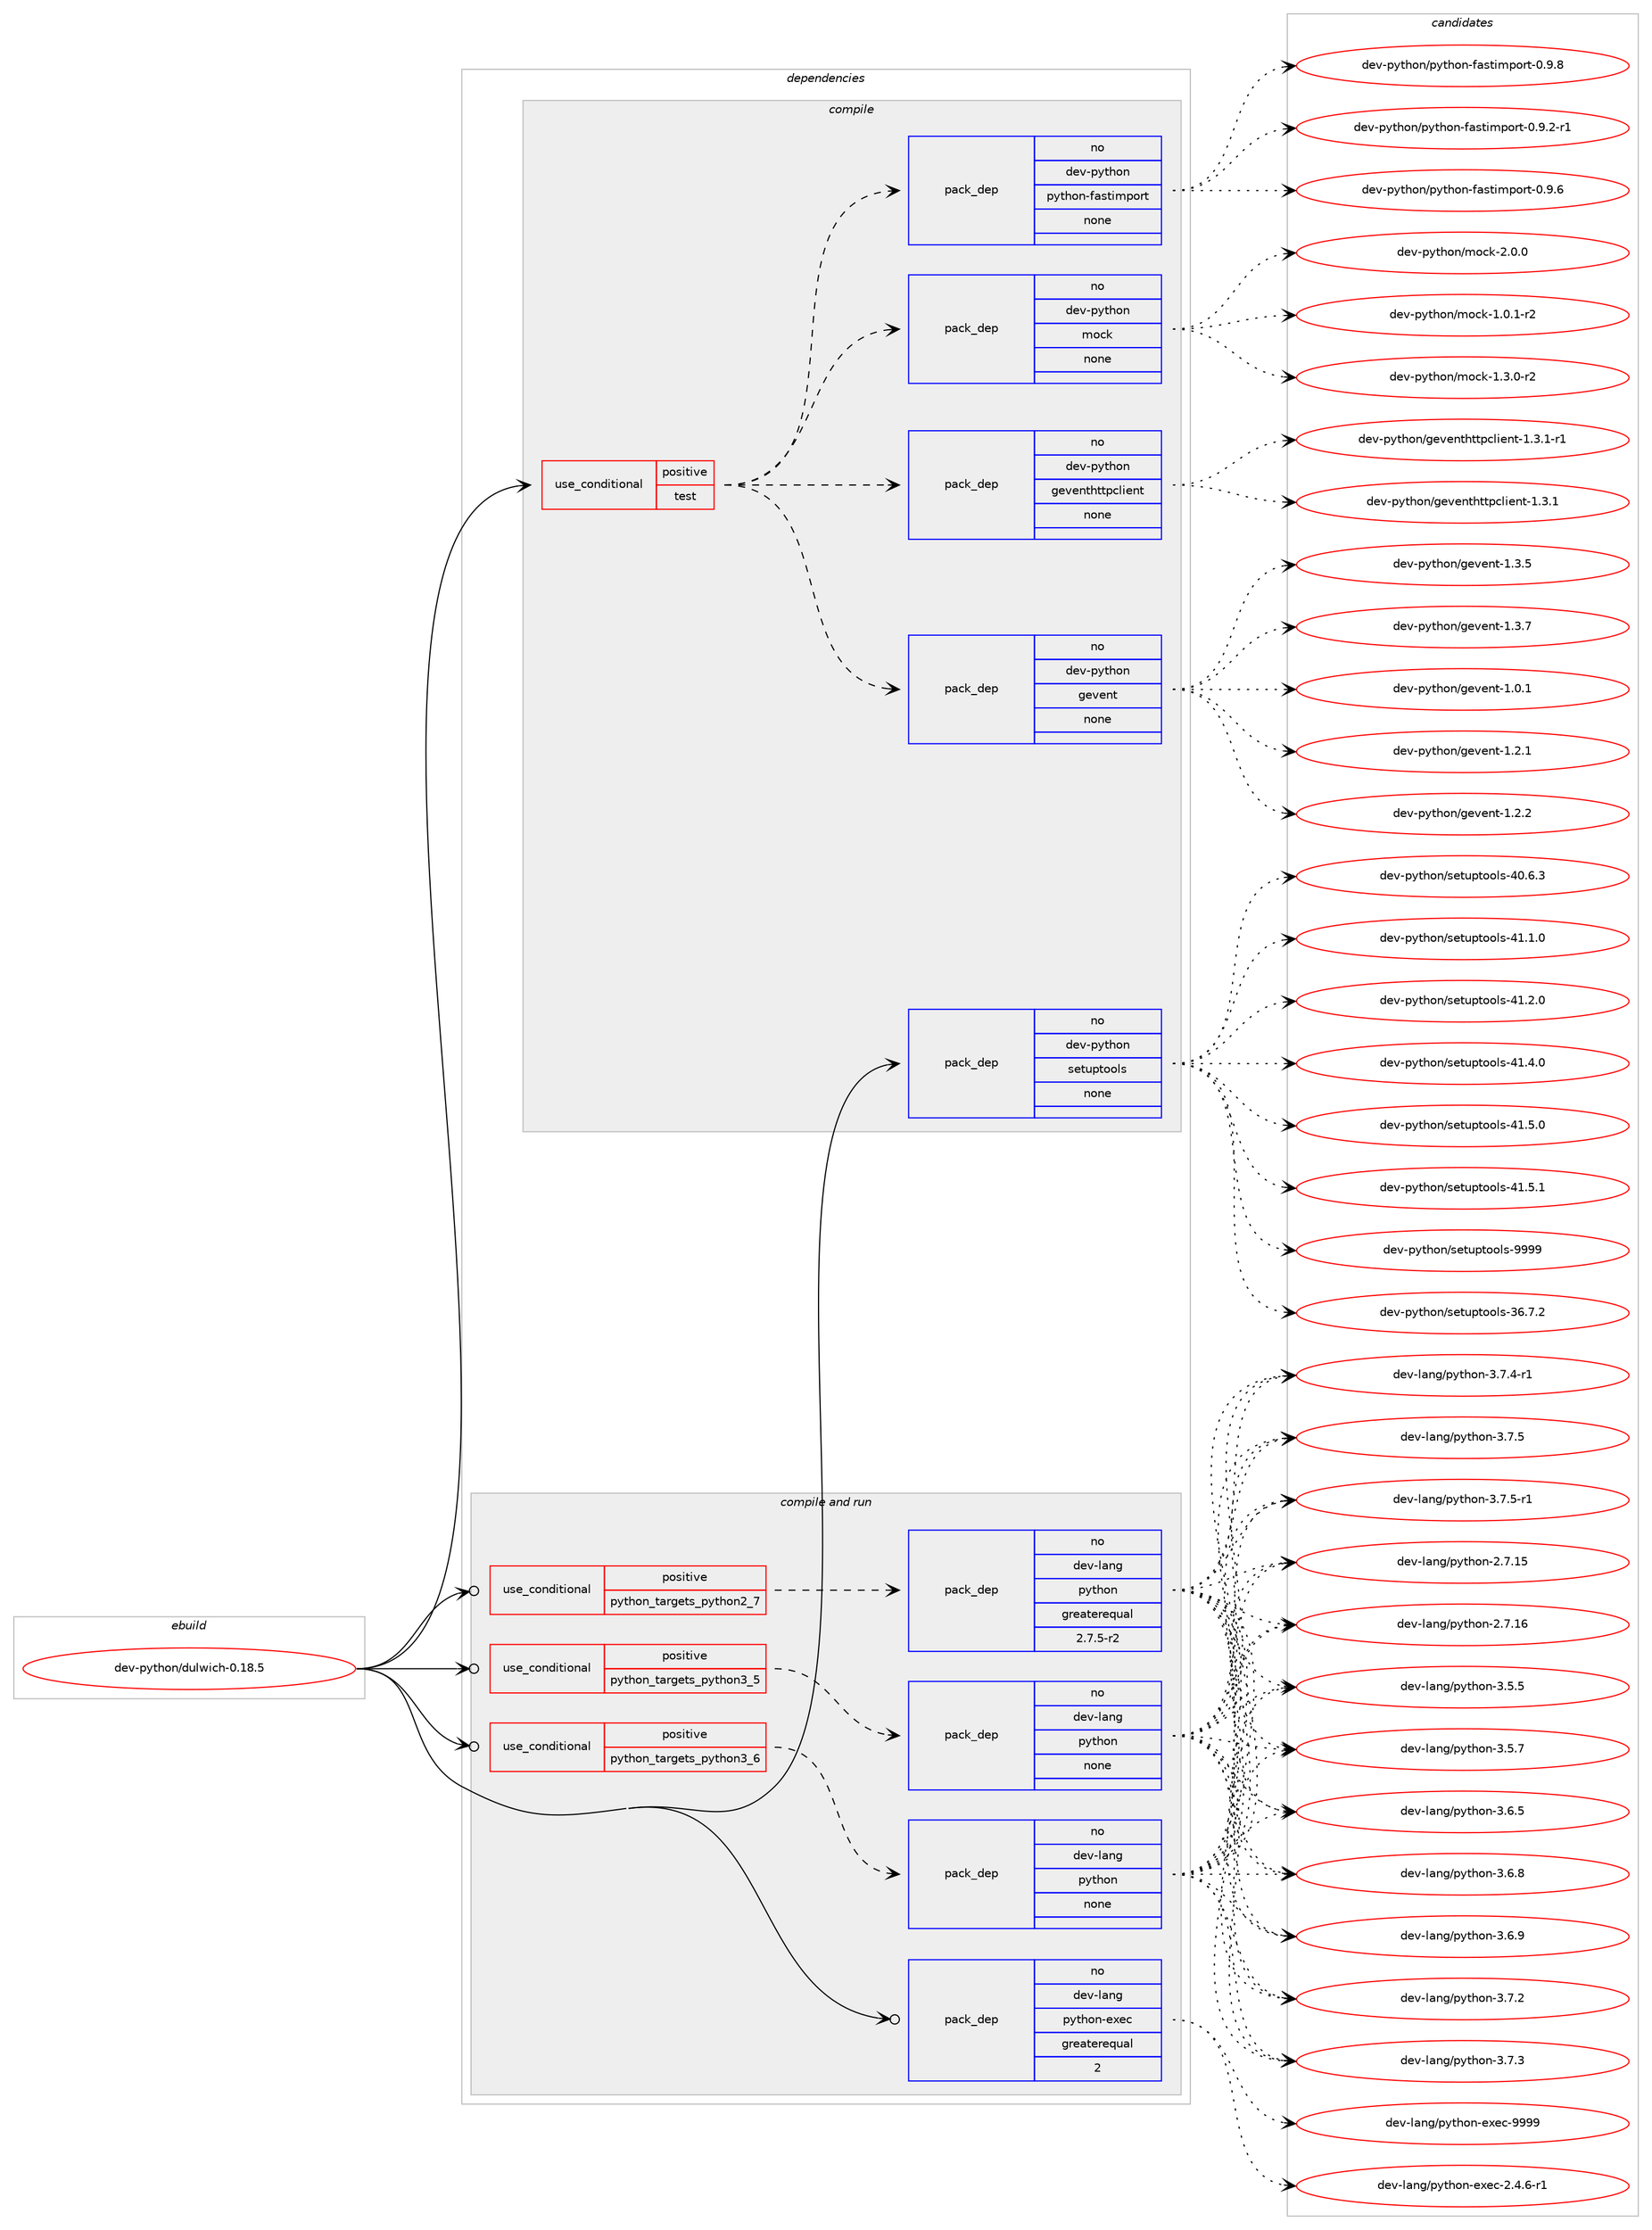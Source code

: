 digraph prolog {

# *************
# Graph options
# *************

newrank=true;
concentrate=true;
compound=true;
graph [rankdir=LR,fontname=Helvetica,fontsize=10,ranksep=1.5];#, ranksep=2.5, nodesep=0.2];
edge  [arrowhead=vee];
node  [fontname=Helvetica,fontsize=10];

# **********
# The ebuild
# **********

subgraph cluster_leftcol {
color=gray;
rank=same;
label=<<i>ebuild</i>>;
id [label="dev-python/dulwich-0.18.5", color=red, width=4, href="../dev-python/dulwich-0.18.5.svg"];
}

# ****************
# The dependencies
# ****************

subgraph cluster_midcol {
color=gray;
label=<<i>dependencies</i>>;
subgraph cluster_compile {
fillcolor="#eeeeee";
style=filled;
label=<<i>compile</i>>;
subgraph cond138870 {
dependency602949 [label=<<TABLE BORDER="0" CELLBORDER="1" CELLSPACING="0" CELLPADDING="4"><TR><TD ROWSPAN="3" CELLPADDING="10">use_conditional</TD></TR><TR><TD>positive</TD></TR><TR><TD>test</TD></TR></TABLE>>, shape=none, color=red];
subgraph pack452284 {
dependency602950 [label=<<TABLE BORDER="0" CELLBORDER="1" CELLSPACING="0" CELLPADDING="4" WIDTH="220"><TR><TD ROWSPAN="6" CELLPADDING="30">pack_dep</TD></TR><TR><TD WIDTH="110">no</TD></TR><TR><TD>dev-python</TD></TR><TR><TD>gevent</TD></TR><TR><TD>none</TD></TR><TR><TD></TD></TR></TABLE>>, shape=none, color=blue];
}
dependency602949:e -> dependency602950:w [weight=20,style="dashed",arrowhead="vee"];
subgraph pack452285 {
dependency602951 [label=<<TABLE BORDER="0" CELLBORDER="1" CELLSPACING="0" CELLPADDING="4" WIDTH="220"><TR><TD ROWSPAN="6" CELLPADDING="30">pack_dep</TD></TR><TR><TD WIDTH="110">no</TD></TR><TR><TD>dev-python</TD></TR><TR><TD>geventhttpclient</TD></TR><TR><TD>none</TD></TR><TR><TD></TD></TR></TABLE>>, shape=none, color=blue];
}
dependency602949:e -> dependency602951:w [weight=20,style="dashed",arrowhead="vee"];
subgraph pack452286 {
dependency602952 [label=<<TABLE BORDER="0" CELLBORDER="1" CELLSPACING="0" CELLPADDING="4" WIDTH="220"><TR><TD ROWSPAN="6" CELLPADDING="30">pack_dep</TD></TR><TR><TD WIDTH="110">no</TD></TR><TR><TD>dev-python</TD></TR><TR><TD>mock</TD></TR><TR><TD>none</TD></TR><TR><TD></TD></TR></TABLE>>, shape=none, color=blue];
}
dependency602949:e -> dependency602952:w [weight=20,style="dashed",arrowhead="vee"];
subgraph pack452287 {
dependency602953 [label=<<TABLE BORDER="0" CELLBORDER="1" CELLSPACING="0" CELLPADDING="4" WIDTH="220"><TR><TD ROWSPAN="6" CELLPADDING="30">pack_dep</TD></TR><TR><TD WIDTH="110">no</TD></TR><TR><TD>dev-python</TD></TR><TR><TD>python-fastimport</TD></TR><TR><TD>none</TD></TR><TR><TD></TD></TR></TABLE>>, shape=none, color=blue];
}
dependency602949:e -> dependency602953:w [weight=20,style="dashed",arrowhead="vee"];
}
id:e -> dependency602949:w [weight=20,style="solid",arrowhead="vee"];
subgraph pack452288 {
dependency602954 [label=<<TABLE BORDER="0" CELLBORDER="1" CELLSPACING="0" CELLPADDING="4" WIDTH="220"><TR><TD ROWSPAN="6" CELLPADDING="30">pack_dep</TD></TR><TR><TD WIDTH="110">no</TD></TR><TR><TD>dev-python</TD></TR><TR><TD>setuptools</TD></TR><TR><TD>none</TD></TR><TR><TD></TD></TR></TABLE>>, shape=none, color=blue];
}
id:e -> dependency602954:w [weight=20,style="solid",arrowhead="vee"];
}
subgraph cluster_compileandrun {
fillcolor="#eeeeee";
style=filled;
label=<<i>compile and run</i>>;
subgraph cond138871 {
dependency602955 [label=<<TABLE BORDER="0" CELLBORDER="1" CELLSPACING="0" CELLPADDING="4"><TR><TD ROWSPAN="3" CELLPADDING="10">use_conditional</TD></TR><TR><TD>positive</TD></TR><TR><TD>python_targets_python2_7</TD></TR></TABLE>>, shape=none, color=red];
subgraph pack452289 {
dependency602956 [label=<<TABLE BORDER="0" CELLBORDER="1" CELLSPACING="0" CELLPADDING="4" WIDTH="220"><TR><TD ROWSPAN="6" CELLPADDING="30">pack_dep</TD></TR><TR><TD WIDTH="110">no</TD></TR><TR><TD>dev-lang</TD></TR><TR><TD>python</TD></TR><TR><TD>greaterequal</TD></TR><TR><TD>2.7.5-r2</TD></TR></TABLE>>, shape=none, color=blue];
}
dependency602955:e -> dependency602956:w [weight=20,style="dashed",arrowhead="vee"];
}
id:e -> dependency602955:w [weight=20,style="solid",arrowhead="odotvee"];
subgraph cond138872 {
dependency602957 [label=<<TABLE BORDER="0" CELLBORDER="1" CELLSPACING="0" CELLPADDING="4"><TR><TD ROWSPAN="3" CELLPADDING="10">use_conditional</TD></TR><TR><TD>positive</TD></TR><TR><TD>python_targets_python3_5</TD></TR></TABLE>>, shape=none, color=red];
subgraph pack452290 {
dependency602958 [label=<<TABLE BORDER="0" CELLBORDER="1" CELLSPACING="0" CELLPADDING="4" WIDTH="220"><TR><TD ROWSPAN="6" CELLPADDING="30">pack_dep</TD></TR><TR><TD WIDTH="110">no</TD></TR><TR><TD>dev-lang</TD></TR><TR><TD>python</TD></TR><TR><TD>none</TD></TR><TR><TD></TD></TR></TABLE>>, shape=none, color=blue];
}
dependency602957:e -> dependency602958:w [weight=20,style="dashed",arrowhead="vee"];
}
id:e -> dependency602957:w [weight=20,style="solid",arrowhead="odotvee"];
subgraph cond138873 {
dependency602959 [label=<<TABLE BORDER="0" CELLBORDER="1" CELLSPACING="0" CELLPADDING="4"><TR><TD ROWSPAN="3" CELLPADDING="10">use_conditional</TD></TR><TR><TD>positive</TD></TR><TR><TD>python_targets_python3_6</TD></TR></TABLE>>, shape=none, color=red];
subgraph pack452291 {
dependency602960 [label=<<TABLE BORDER="0" CELLBORDER="1" CELLSPACING="0" CELLPADDING="4" WIDTH="220"><TR><TD ROWSPAN="6" CELLPADDING="30">pack_dep</TD></TR><TR><TD WIDTH="110">no</TD></TR><TR><TD>dev-lang</TD></TR><TR><TD>python</TD></TR><TR><TD>none</TD></TR><TR><TD></TD></TR></TABLE>>, shape=none, color=blue];
}
dependency602959:e -> dependency602960:w [weight=20,style="dashed",arrowhead="vee"];
}
id:e -> dependency602959:w [weight=20,style="solid",arrowhead="odotvee"];
subgraph pack452292 {
dependency602961 [label=<<TABLE BORDER="0" CELLBORDER="1" CELLSPACING="0" CELLPADDING="4" WIDTH="220"><TR><TD ROWSPAN="6" CELLPADDING="30">pack_dep</TD></TR><TR><TD WIDTH="110">no</TD></TR><TR><TD>dev-lang</TD></TR><TR><TD>python-exec</TD></TR><TR><TD>greaterequal</TD></TR><TR><TD>2</TD></TR></TABLE>>, shape=none, color=blue];
}
id:e -> dependency602961:w [weight=20,style="solid",arrowhead="odotvee"];
}
subgraph cluster_run {
fillcolor="#eeeeee";
style=filled;
label=<<i>run</i>>;
}
}

# **************
# The candidates
# **************

subgraph cluster_choices {
rank=same;
color=gray;
label=<<i>candidates</i>>;

subgraph choice452284 {
color=black;
nodesep=1;
choice1001011184511212111610411111047103101118101110116454946484649 [label="dev-python/gevent-1.0.1", color=red, width=4,href="../dev-python/gevent-1.0.1.svg"];
choice1001011184511212111610411111047103101118101110116454946504649 [label="dev-python/gevent-1.2.1", color=red, width=4,href="../dev-python/gevent-1.2.1.svg"];
choice1001011184511212111610411111047103101118101110116454946504650 [label="dev-python/gevent-1.2.2", color=red, width=4,href="../dev-python/gevent-1.2.2.svg"];
choice1001011184511212111610411111047103101118101110116454946514653 [label="dev-python/gevent-1.3.5", color=red, width=4,href="../dev-python/gevent-1.3.5.svg"];
choice1001011184511212111610411111047103101118101110116454946514655 [label="dev-python/gevent-1.3.7", color=red, width=4,href="../dev-python/gevent-1.3.7.svg"];
dependency602950:e -> choice1001011184511212111610411111047103101118101110116454946484649:w [style=dotted,weight="100"];
dependency602950:e -> choice1001011184511212111610411111047103101118101110116454946504649:w [style=dotted,weight="100"];
dependency602950:e -> choice1001011184511212111610411111047103101118101110116454946504650:w [style=dotted,weight="100"];
dependency602950:e -> choice1001011184511212111610411111047103101118101110116454946514653:w [style=dotted,weight="100"];
dependency602950:e -> choice1001011184511212111610411111047103101118101110116454946514655:w [style=dotted,weight="100"];
}
subgraph choice452285 {
color=black;
nodesep=1;
choice100101118451121211161041111104710310111810111011610411611611299108105101110116454946514649 [label="dev-python/geventhttpclient-1.3.1", color=red, width=4,href="../dev-python/geventhttpclient-1.3.1.svg"];
choice1001011184511212111610411111047103101118101110116104116116112991081051011101164549465146494511449 [label="dev-python/geventhttpclient-1.3.1-r1", color=red, width=4,href="../dev-python/geventhttpclient-1.3.1-r1.svg"];
dependency602951:e -> choice100101118451121211161041111104710310111810111011610411611611299108105101110116454946514649:w [style=dotted,weight="100"];
dependency602951:e -> choice1001011184511212111610411111047103101118101110116104116116112991081051011101164549465146494511449:w [style=dotted,weight="100"];
}
subgraph choice452286 {
color=black;
nodesep=1;
choice1001011184511212111610411111047109111991074549464846494511450 [label="dev-python/mock-1.0.1-r2", color=red, width=4,href="../dev-python/mock-1.0.1-r2.svg"];
choice1001011184511212111610411111047109111991074549465146484511450 [label="dev-python/mock-1.3.0-r2", color=red, width=4,href="../dev-python/mock-1.3.0-r2.svg"];
choice100101118451121211161041111104710911199107455046484648 [label="dev-python/mock-2.0.0", color=red, width=4,href="../dev-python/mock-2.0.0.svg"];
dependency602952:e -> choice1001011184511212111610411111047109111991074549464846494511450:w [style=dotted,weight="100"];
dependency602952:e -> choice1001011184511212111610411111047109111991074549465146484511450:w [style=dotted,weight="100"];
dependency602952:e -> choice100101118451121211161041111104710911199107455046484648:w [style=dotted,weight="100"];
}
subgraph choice452287 {
color=black;
nodesep=1;
choice100101118451121211161041111104711212111610411111045102971151161051091121111141164548465746504511449 [label="dev-python/python-fastimport-0.9.2-r1", color=red, width=4,href="../dev-python/python-fastimport-0.9.2-r1.svg"];
choice10010111845112121116104111110471121211161041111104510297115116105109112111114116454846574654 [label="dev-python/python-fastimport-0.9.6", color=red, width=4,href="../dev-python/python-fastimport-0.9.6.svg"];
choice10010111845112121116104111110471121211161041111104510297115116105109112111114116454846574656 [label="dev-python/python-fastimport-0.9.8", color=red, width=4,href="../dev-python/python-fastimport-0.9.8.svg"];
dependency602953:e -> choice100101118451121211161041111104711212111610411111045102971151161051091121111141164548465746504511449:w [style=dotted,weight="100"];
dependency602953:e -> choice10010111845112121116104111110471121211161041111104510297115116105109112111114116454846574654:w [style=dotted,weight="100"];
dependency602953:e -> choice10010111845112121116104111110471121211161041111104510297115116105109112111114116454846574656:w [style=dotted,weight="100"];
}
subgraph choice452288 {
color=black;
nodesep=1;
choice100101118451121211161041111104711510111611711211611111110811545515446554650 [label="dev-python/setuptools-36.7.2", color=red, width=4,href="../dev-python/setuptools-36.7.2.svg"];
choice100101118451121211161041111104711510111611711211611111110811545524846544651 [label="dev-python/setuptools-40.6.3", color=red, width=4,href="../dev-python/setuptools-40.6.3.svg"];
choice100101118451121211161041111104711510111611711211611111110811545524946494648 [label="dev-python/setuptools-41.1.0", color=red, width=4,href="../dev-python/setuptools-41.1.0.svg"];
choice100101118451121211161041111104711510111611711211611111110811545524946504648 [label="dev-python/setuptools-41.2.0", color=red, width=4,href="../dev-python/setuptools-41.2.0.svg"];
choice100101118451121211161041111104711510111611711211611111110811545524946524648 [label="dev-python/setuptools-41.4.0", color=red, width=4,href="../dev-python/setuptools-41.4.0.svg"];
choice100101118451121211161041111104711510111611711211611111110811545524946534648 [label="dev-python/setuptools-41.5.0", color=red, width=4,href="../dev-python/setuptools-41.5.0.svg"];
choice100101118451121211161041111104711510111611711211611111110811545524946534649 [label="dev-python/setuptools-41.5.1", color=red, width=4,href="../dev-python/setuptools-41.5.1.svg"];
choice10010111845112121116104111110471151011161171121161111111081154557575757 [label="dev-python/setuptools-9999", color=red, width=4,href="../dev-python/setuptools-9999.svg"];
dependency602954:e -> choice100101118451121211161041111104711510111611711211611111110811545515446554650:w [style=dotted,weight="100"];
dependency602954:e -> choice100101118451121211161041111104711510111611711211611111110811545524846544651:w [style=dotted,weight="100"];
dependency602954:e -> choice100101118451121211161041111104711510111611711211611111110811545524946494648:w [style=dotted,weight="100"];
dependency602954:e -> choice100101118451121211161041111104711510111611711211611111110811545524946504648:w [style=dotted,weight="100"];
dependency602954:e -> choice100101118451121211161041111104711510111611711211611111110811545524946524648:w [style=dotted,weight="100"];
dependency602954:e -> choice100101118451121211161041111104711510111611711211611111110811545524946534648:w [style=dotted,weight="100"];
dependency602954:e -> choice100101118451121211161041111104711510111611711211611111110811545524946534649:w [style=dotted,weight="100"];
dependency602954:e -> choice10010111845112121116104111110471151011161171121161111111081154557575757:w [style=dotted,weight="100"];
}
subgraph choice452289 {
color=black;
nodesep=1;
choice10010111845108971101034711212111610411111045504655464953 [label="dev-lang/python-2.7.15", color=red, width=4,href="../dev-lang/python-2.7.15.svg"];
choice10010111845108971101034711212111610411111045504655464954 [label="dev-lang/python-2.7.16", color=red, width=4,href="../dev-lang/python-2.7.16.svg"];
choice100101118451089711010347112121116104111110455146534653 [label="dev-lang/python-3.5.5", color=red, width=4,href="../dev-lang/python-3.5.5.svg"];
choice100101118451089711010347112121116104111110455146534655 [label="dev-lang/python-3.5.7", color=red, width=4,href="../dev-lang/python-3.5.7.svg"];
choice100101118451089711010347112121116104111110455146544653 [label="dev-lang/python-3.6.5", color=red, width=4,href="../dev-lang/python-3.6.5.svg"];
choice100101118451089711010347112121116104111110455146544656 [label="dev-lang/python-3.6.8", color=red, width=4,href="../dev-lang/python-3.6.8.svg"];
choice100101118451089711010347112121116104111110455146544657 [label="dev-lang/python-3.6.9", color=red, width=4,href="../dev-lang/python-3.6.9.svg"];
choice100101118451089711010347112121116104111110455146554650 [label="dev-lang/python-3.7.2", color=red, width=4,href="../dev-lang/python-3.7.2.svg"];
choice100101118451089711010347112121116104111110455146554651 [label="dev-lang/python-3.7.3", color=red, width=4,href="../dev-lang/python-3.7.3.svg"];
choice1001011184510897110103471121211161041111104551465546524511449 [label="dev-lang/python-3.7.4-r1", color=red, width=4,href="../dev-lang/python-3.7.4-r1.svg"];
choice100101118451089711010347112121116104111110455146554653 [label="dev-lang/python-3.7.5", color=red, width=4,href="../dev-lang/python-3.7.5.svg"];
choice1001011184510897110103471121211161041111104551465546534511449 [label="dev-lang/python-3.7.5-r1", color=red, width=4,href="../dev-lang/python-3.7.5-r1.svg"];
dependency602956:e -> choice10010111845108971101034711212111610411111045504655464953:w [style=dotted,weight="100"];
dependency602956:e -> choice10010111845108971101034711212111610411111045504655464954:w [style=dotted,weight="100"];
dependency602956:e -> choice100101118451089711010347112121116104111110455146534653:w [style=dotted,weight="100"];
dependency602956:e -> choice100101118451089711010347112121116104111110455146534655:w [style=dotted,weight="100"];
dependency602956:e -> choice100101118451089711010347112121116104111110455146544653:w [style=dotted,weight="100"];
dependency602956:e -> choice100101118451089711010347112121116104111110455146544656:w [style=dotted,weight="100"];
dependency602956:e -> choice100101118451089711010347112121116104111110455146544657:w [style=dotted,weight="100"];
dependency602956:e -> choice100101118451089711010347112121116104111110455146554650:w [style=dotted,weight="100"];
dependency602956:e -> choice100101118451089711010347112121116104111110455146554651:w [style=dotted,weight="100"];
dependency602956:e -> choice1001011184510897110103471121211161041111104551465546524511449:w [style=dotted,weight="100"];
dependency602956:e -> choice100101118451089711010347112121116104111110455146554653:w [style=dotted,weight="100"];
dependency602956:e -> choice1001011184510897110103471121211161041111104551465546534511449:w [style=dotted,weight="100"];
}
subgraph choice452290 {
color=black;
nodesep=1;
choice10010111845108971101034711212111610411111045504655464953 [label="dev-lang/python-2.7.15", color=red, width=4,href="../dev-lang/python-2.7.15.svg"];
choice10010111845108971101034711212111610411111045504655464954 [label="dev-lang/python-2.7.16", color=red, width=4,href="../dev-lang/python-2.7.16.svg"];
choice100101118451089711010347112121116104111110455146534653 [label="dev-lang/python-3.5.5", color=red, width=4,href="../dev-lang/python-3.5.5.svg"];
choice100101118451089711010347112121116104111110455146534655 [label="dev-lang/python-3.5.7", color=red, width=4,href="../dev-lang/python-3.5.7.svg"];
choice100101118451089711010347112121116104111110455146544653 [label="dev-lang/python-3.6.5", color=red, width=4,href="../dev-lang/python-3.6.5.svg"];
choice100101118451089711010347112121116104111110455146544656 [label="dev-lang/python-3.6.8", color=red, width=4,href="../dev-lang/python-3.6.8.svg"];
choice100101118451089711010347112121116104111110455146544657 [label="dev-lang/python-3.6.9", color=red, width=4,href="../dev-lang/python-3.6.9.svg"];
choice100101118451089711010347112121116104111110455146554650 [label="dev-lang/python-3.7.2", color=red, width=4,href="../dev-lang/python-3.7.2.svg"];
choice100101118451089711010347112121116104111110455146554651 [label="dev-lang/python-3.7.3", color=red, width=4,href="../dev-lang/python-3.7.3.svg"];
choice1001011184510897110103471121211161041111104551465546524511449 [label="dev-lang/python-3.7.4-r1", color=red, width=4,href="../dev-lang/python-3.7.4-r1.svg"];
choice100101118451089711010347112121116104111110455146554653 [label="dev-lang/python-3.7.5", color=red, width=4,href="../dev-lang/python-3.7.5.svg"];
choice1001011184510897110103471121211161041111104551465546534511449 [label="dev-lang/python-3.7.5-r1", color=red, width=4,href="../dev-lang/python-3.7.5-r1.svg"];
dependency602958:e -> choice10010111845108971101034711212111610411111045504655464953:w [style=dotted,weight="100"];
dependency602958:e -> choice10010111845108971101034711212111610411111045504655464954:w [style=dotted,weight="100"];
dependency602958:e -> choice100101118451089711010347112121116104111110455146534653:w [style=dotted,weight="100"];
dependency602958:e -> choice100101118451089711010347112121116104111110455146534655:w [style=dotted,weight="100"];
dependency602958:e -> choice100101118451089711010347112121116104111110455146544653:w [style=dotted,weight="100"];
dependency602958:e -> choice100101118451089711010347112121116104111110455146544656:w [style=dotted,weight="100"];
dependency602958:e -> choice100101118451089711010347112121116104111110455146544657:w [style=dotted,weight="100"];
dependency602958:e -> choice100101118451089711010347112121116104111110455146554650:w [style=dotted,weight="100"];
dependency602958:e -> choice100101118451089711010347112121116104111110455146554651:w [style=dotted,weight="100"];
dependency602958:e -> choice1001011184510897110103471121211161041111104551465546524511449:w [style=dotted,weight="100"];
dependency602958:e -> choice100101118451089711010347112121116104111110455146554653:w [style=dotted,weight="100"];
dependency602958:e -> choice1001011184510897110103471121211161041111104551465546534511449:w [style=dotted,weight="100"];
}
subgraph choice452291 {
color=black;
nodesep=1;
choice10010111845108971101034711212111610411111045504655464953 [label="dev-lang/python-2.7.15", color=red, width=4,href="../dev-lang/python-2.7.15.svg"];
choice10010111845108971101034711212111610411111045504655464954 [label="dev-lang/python-2.7.16", color=red, width=4,href="../dev-lang/python-2.7.16.svg"];
choice100101118451089711010347112121116104111110455146534653 [label="dev-lang/python-3.5.5", color=red, width=4,href="../dev-lang/python-3.5.5.svg"];
choice100101118451089711010347112121116104111110455146534655 [label="dev-lang/python-3.5.7", color=red, width=4,href="../dev-lang/python-3.5.7.svg"];
choice100101118451089711010347112121116104111110455146544653 [label="dev-lang/python-3.6.5", color=red, width=4,href="../dev-lang/python-3.6.5.svg"];
choice100101118451089711010347112121116104111110455146544656 [label="dev-lang/python-3.6.8", color=red, width=4,href="../dev-lang/python-3.6.8.svg"];
choice100101118451089711010347112121116104111110455146544657 [label="dev-lang/python-3.6.9", color=red, width=4,href="../dev-lang/python-3.6.9.svg"];
choice100101118451089711010347112121116104111110455146554650 [label="dev-lang/python-3.7.2", color=red, width=4,href="../dev-lang/python-3.7.2.svg"];
choice100101118451089711010347112121116104111110455146554651 [label="dev-lang/python-3.7.3", color=red, width=4,href="../dev-lang/python-3.7.3.svg"];
choice1001011184510897110103471121211161041111104551465546524511449 [label="dev-lang/python-3.7.4-r1", color=red, width=4,href="../dev-lang/python-3.7.4-r1.svg"];
choice100101118451089711010347112121116104111110455146554653 [label="dev-lang/python-3.7.5", color=red, width=4,href="../dev-lang/python-3.7.5.svg"];
choice1001011184510897110103471121211161041111104551465546534511449 [label="dev-lang/python-3.7.5-r1", color=red, width=4,href="../dev-lang/python-3.7.5-r1.svg"];
dependency602960:e -> choice10010111845108971101034711212111610411111045504655464953:w [style=dotted,weight="100"];
dependency602960:e -> choice10010111845108971101034711212111610411111045504655464954:w [style=dotted,weight="100"];
dependency602960:e -> choice100101118451089711010347112121116104111110455146534653:w [style=dotted,weight="100"];
dependency602960:e -> choice100101118451089711010347112121116104111110455146534655:w [style=dotted,weight="100"];
dependency602960:e -> choice100101118451089711010347112121116104111110455146544653:w [style=dotted,weight="100"];
dependency602960:e -> choice100101118451089711010347112121116104111110455146544656:w [style=dotted,weight="100"];
dependency602960:e -> choice100101118451089711010347112121116104111110455146544657:w [style=dotted,weight="100"];
dependency602960:e -> choice100101118451089711010347112121116104111110455146554650:w [style=dotted,weight="100"];
dependency602960:e -> choice100101118451089711010347112121116104111110455146554651:w [style=dotted,weight="100"];
dependency602960:e -> choice1001011184510897110103471121211161041111104551465546524511449:w [style=dotted,weight="100"];
dependency602960:e -> choice100101118451089711010347112121116104111110455146554653:w [style=dotted,weight="100"];
dependency602960:e -> choice1001011184510897110103471121211161041111104551465546534511449:w [style=dotted,weight="100"];
}
subgraph choice452292 {
color=black;
nodesep=1;
choice10010111845108971101034711212111610411111045101120101994550465246544511449 [label="dev-lang/python-exec-2.4.6-r1", color=red, width=4,href="../dev-lang/python-exec-2.4.6-r1.svg"];
choice10010111845108971101034711212111610411111045101120101994557575757 [label="dev-lang/python-exec-9999", color=red, width=4,href="../dev-lang/python-exec-9999.svg"];
dependency602961:e -> choice10010111845108971101034711212111610411111045101120101994550465246544511449:w [style=dotted,weight="100"];
dependency602961:e -> choice10010111845108971101034711212111610411111045101120101994557575757:w [style=dotted,weight="100"];
}
}

}
